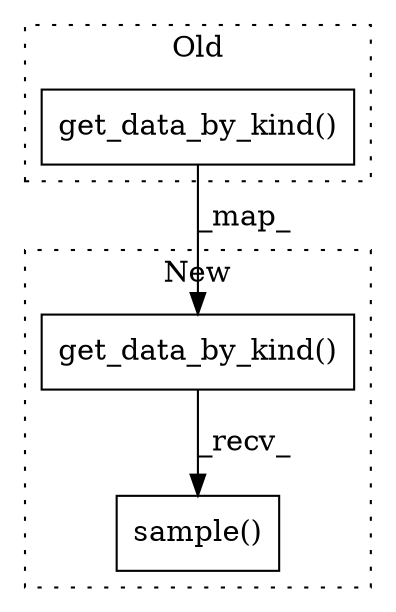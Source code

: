 digraph G {
subgraph cluster0 {
1 [label="get_data_by_kind()" a="75" s="1443,1480" l="25,1" shape="box"];
label = "Old";
style="dotted";
}
subgraph cluster1 {
2 [label="get_data_by_kind()" a="75" s="1886,1923" l="25,1" shape="box"];
3 [label="sample()" a="75" s="1886,1946" l="46,33" shape="box"];
label = "New";
style="dotted";
}
1 -> 2 [label="_map_"];
2 -> 3 [label="_recv_"];
}